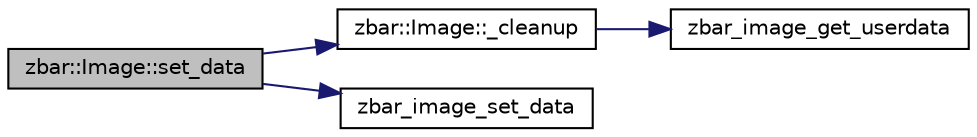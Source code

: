 digraph G
{
  edge [fontname="Helvetica",fontsize="10",labelfontname="Helvetica",labelfontsize="10"];
  node [fontname="Helvetica",fontsize="10",shape=record];
  rankdir=LR;
  Node1 [label="zbar::Image::set_data",height=0.2,width=0.4,color="black", fillcolor="grey75", style="filled" fontcolor="black"];
  Node1 -> Node2 [color="midnightblue",fontsize="10",style="solid",fontname="Helvetica"];
  Node2 [label="zbar::Image::_cleanup",height=0.2,width=0.4,color="black", fillcolor="white", style="filled",URL="$classzbar_1_1_image.html#af7ff5ded01bb5f76556e845a5a2c745b"];
  Node2 -> Node3 [color="midnightblue",fontsize="10",style="solid",fontname="Helvetica"];
  Node3 [label="zbar_image_get_userdata",height=0.2,width=0.4,color="black", fillcolor="white", style="filled",URL="$zbar_8h.html#a2160007203865c732f4232beb8e98a2a"];
  Node1 -> Node4 [color="midnightblue",fontsize="10",style="solid",fontname="Helvetica"];
  Node4 [label="zbar_image_set_data",height=0.2,width=0.4,color="black", fillcolor="white", style="filled",URL="$zbar_8h.html#a1aaa31e5ea4b32d7a78db41c682d00a1"];
}
